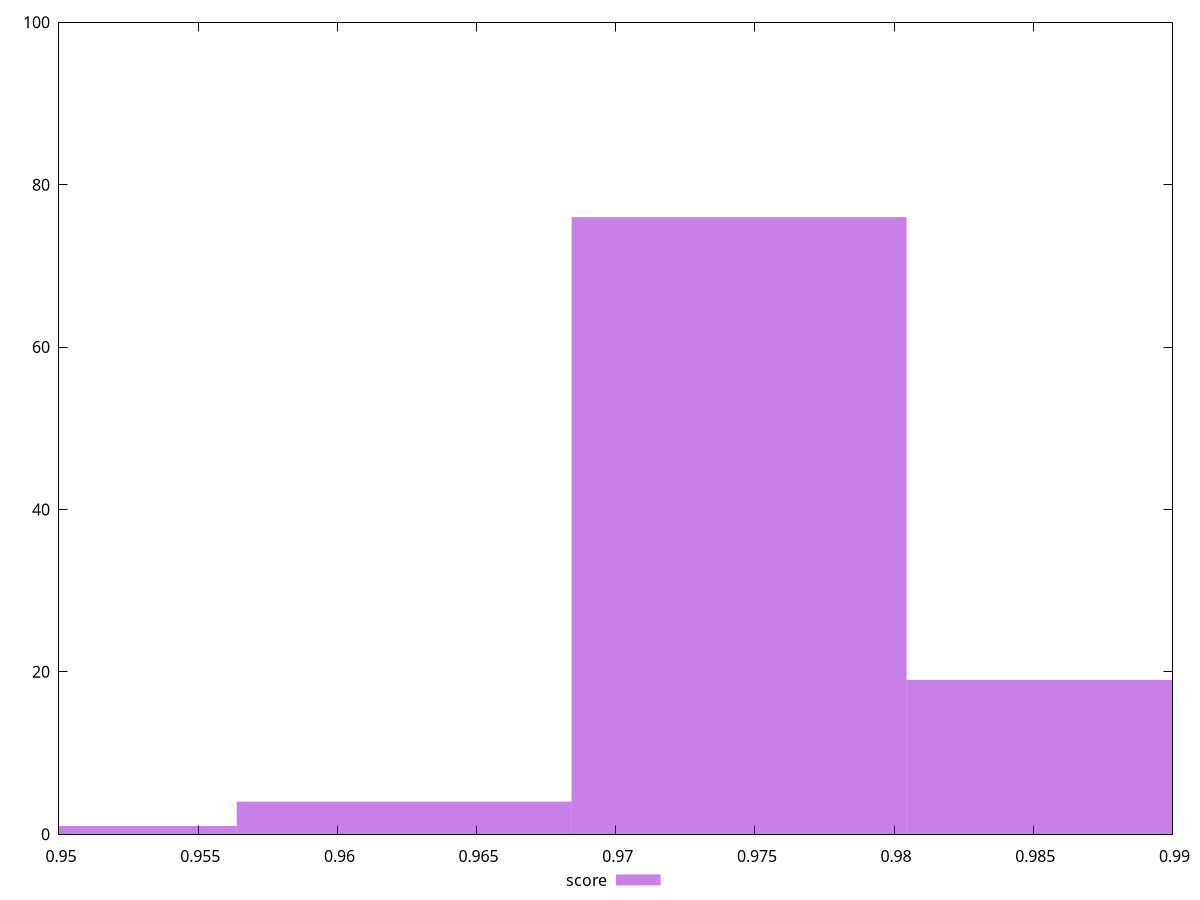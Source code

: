 reset

$score <<EOF
0.9744296349241179 76
0.9864596304170082 19
0.9623996394312275 4
0.9503696439383372 1
EOF

set key outside below
set boxwidth 0.012029995492890345
set xrange [0.95:0.99]
set yrange [0:100]
set trange [0:100]
set style fill transparent solid 0.5 noborder
set terminal svg size 640, 490 enhanced background rgb 'white'
set output "report_00018_2021-02-10T15-25-16.877Z/first-cpu-idle/samples/pages/score/histogram.svg"

plot $score title "score" with boxes

reset
